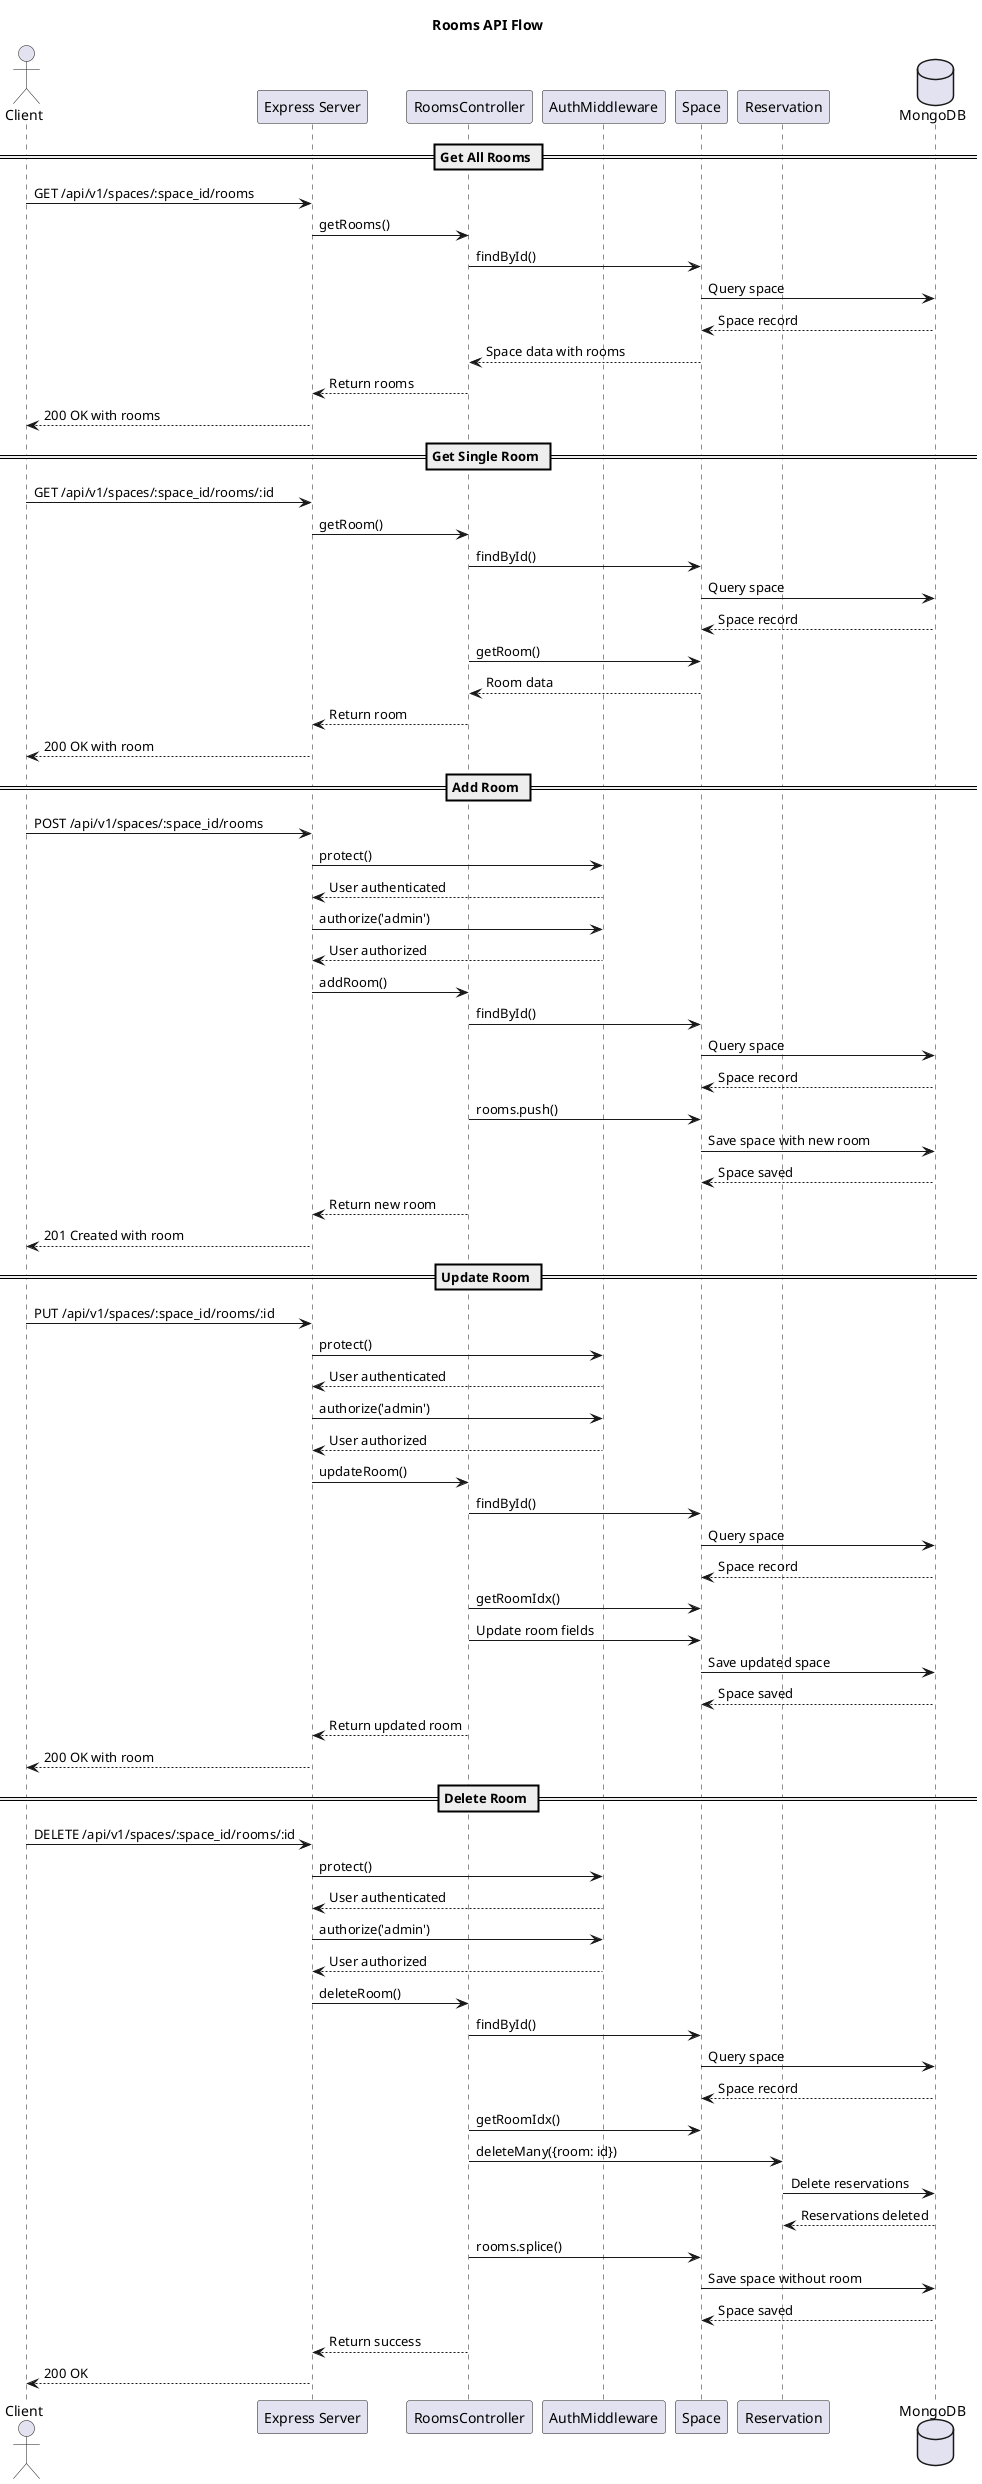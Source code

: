 @startuml Rooms Sequence

actor Client
participant "Express Server" as Server
participant RoomsController
participant AuthMiddleware
participant Space
participant Reservation
database MongoDB

title Rooms API Flow

== Get All Rooms ==
Client -> Server : GET /api/v1/spaces/:space_id/rooms
Server -> RoomsController : getRooms()
RoomsController -> Space : findById()
Space -> MongoDB : Query space
MongoDB --> Space : Space record
Space --> RoomsController : Space data with rooms
RoomsController --> Server : Return rooms
Server --> Client : 200 OK with rooms

== Get Single Room ==
Client -> Server : GET /api/v1/spaces/:space_id/rooms/:id
Server -> RoomsController : getRoom()
RoomsController -> Space : findById()
Space -> MongoDB : Query space
MongoDB --> Space : Space record
RoomsController -> Space : getRoom()
Space --> RoomsController : Room data
RoomsController --> Server : Return room
Server --> Client : 200 OK with room

== Add Room ==
Client -> Server : POST /api/v1/spaces/:space_id/rooms
Server -> AuthMiddleware : protect()
AuthMiddleware --> Server : User authenticated
Server -> AuthMiddleware : authorize('admin')
AuthMiddleware --> Server : User authorized
Server -> RoomsController : addRoom()
RoomsController -> Space : findById()
Space -> MongoDB : Query space
MongoDB --> Space : Space record
RoomsController -> Space : rooms.push()
Space -> MongoDB : Save space with new room
MongoDB --> Space : Space saved
RoomsController --> Server : Return new room
Server --> Client : 201 Created with room

== Update Room ==
Client -> Server : PUT /api/v1/spaces/:space_id/rooms/:id
Server -> AuthMiddleware : protect()
AuthMiddleware --> Server : User authenticated
Server -> AuthMiddleware : authorize('admin')
AuthMiddleware --> Server : User authorized
Server -> RoomsController : updateRoom()
RoomsController -> Space : findById()
Space -> MongoDB : Query space
MongoDB --> Space : Space record
RoomsController -> Space : getRoomIdx()
RoomsController -> Space : Update room fields
Space -> MongoDB : Save updated space
MongoDB --> Space : Space saved
RoomsController --> Server : Return updated room
Server --> Client : 200 OK with room

== Delete Room ==
Client -> Server : DELETE /api/v1/spaces/:space_id/rooms/:id
Server -> AuthMiddleware : protect()
AuthMiddleware --> Server : User authenticated
Server -> AuthMiddleware : authorize('admin')
AuthMiddleware --> Server : User authorized
Server -> RoomsController : deleteRoom()
RoomsController -> Space : findById()
Space -> MongoDB : Query space
MongoDB --> Space : Space record
RoomsController -> Space : getRoomIdx()
RoomsController -> Reservation : deleteMany({room: id})
Reservation -> MongoDB : Delete reservations
MongoDB --> Reservation : Reservations deleted
RoomsController -> Space : rooms.splice()
Space -> MongoDB : Save space without room
MongoDB --> Space : Space saved
RoomsController --> Server : Return success
Server --> Client : 200 OK

@enduml